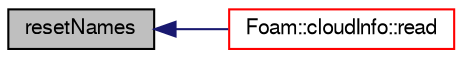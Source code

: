 digraph "resetNames"
{
  bgcolor="transparent";
  edge [fontname="FreeSans",fontsize="10",labelfontname="FreeSans",labelfontsize="10"];
  node [fontname="FreeSans",fontsize="10",shape=record];
  rankdir="LR";
  Node1205 [label="resetNames",height=0.2,width=0.4,color="black", fillcolor="grey75", style="filled", fontcolor="black"];
  Node1205 -> Node1206 [dir="back",color="midnightblue",fontsize="10",style="solid",fontname="FreeSans"];
  Node1206 [label="Foam::cloudInfo::read",height=0.2,width=0.4,color="red",URL="$a28702.html#aa9b8764750bd9ff67ca32b6551dc7847",tooltip="Read the field min/max data. "];
}
